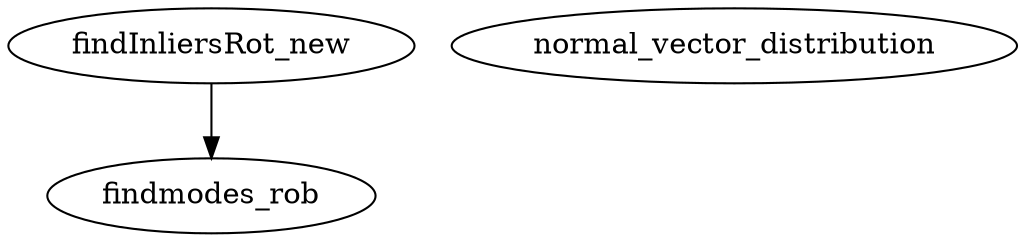 /* Created by mdot for Matlab */
digraph m2html {
  findInliersRot_new -> findmodes_rob;

  findInliersRot_new [URL="findInliersRot_new.html"];
  findmodes_rob [URL="findmodes_rob.html"];
  normal_vector_distribution [URL="normal_vector_distribution.html"];
}